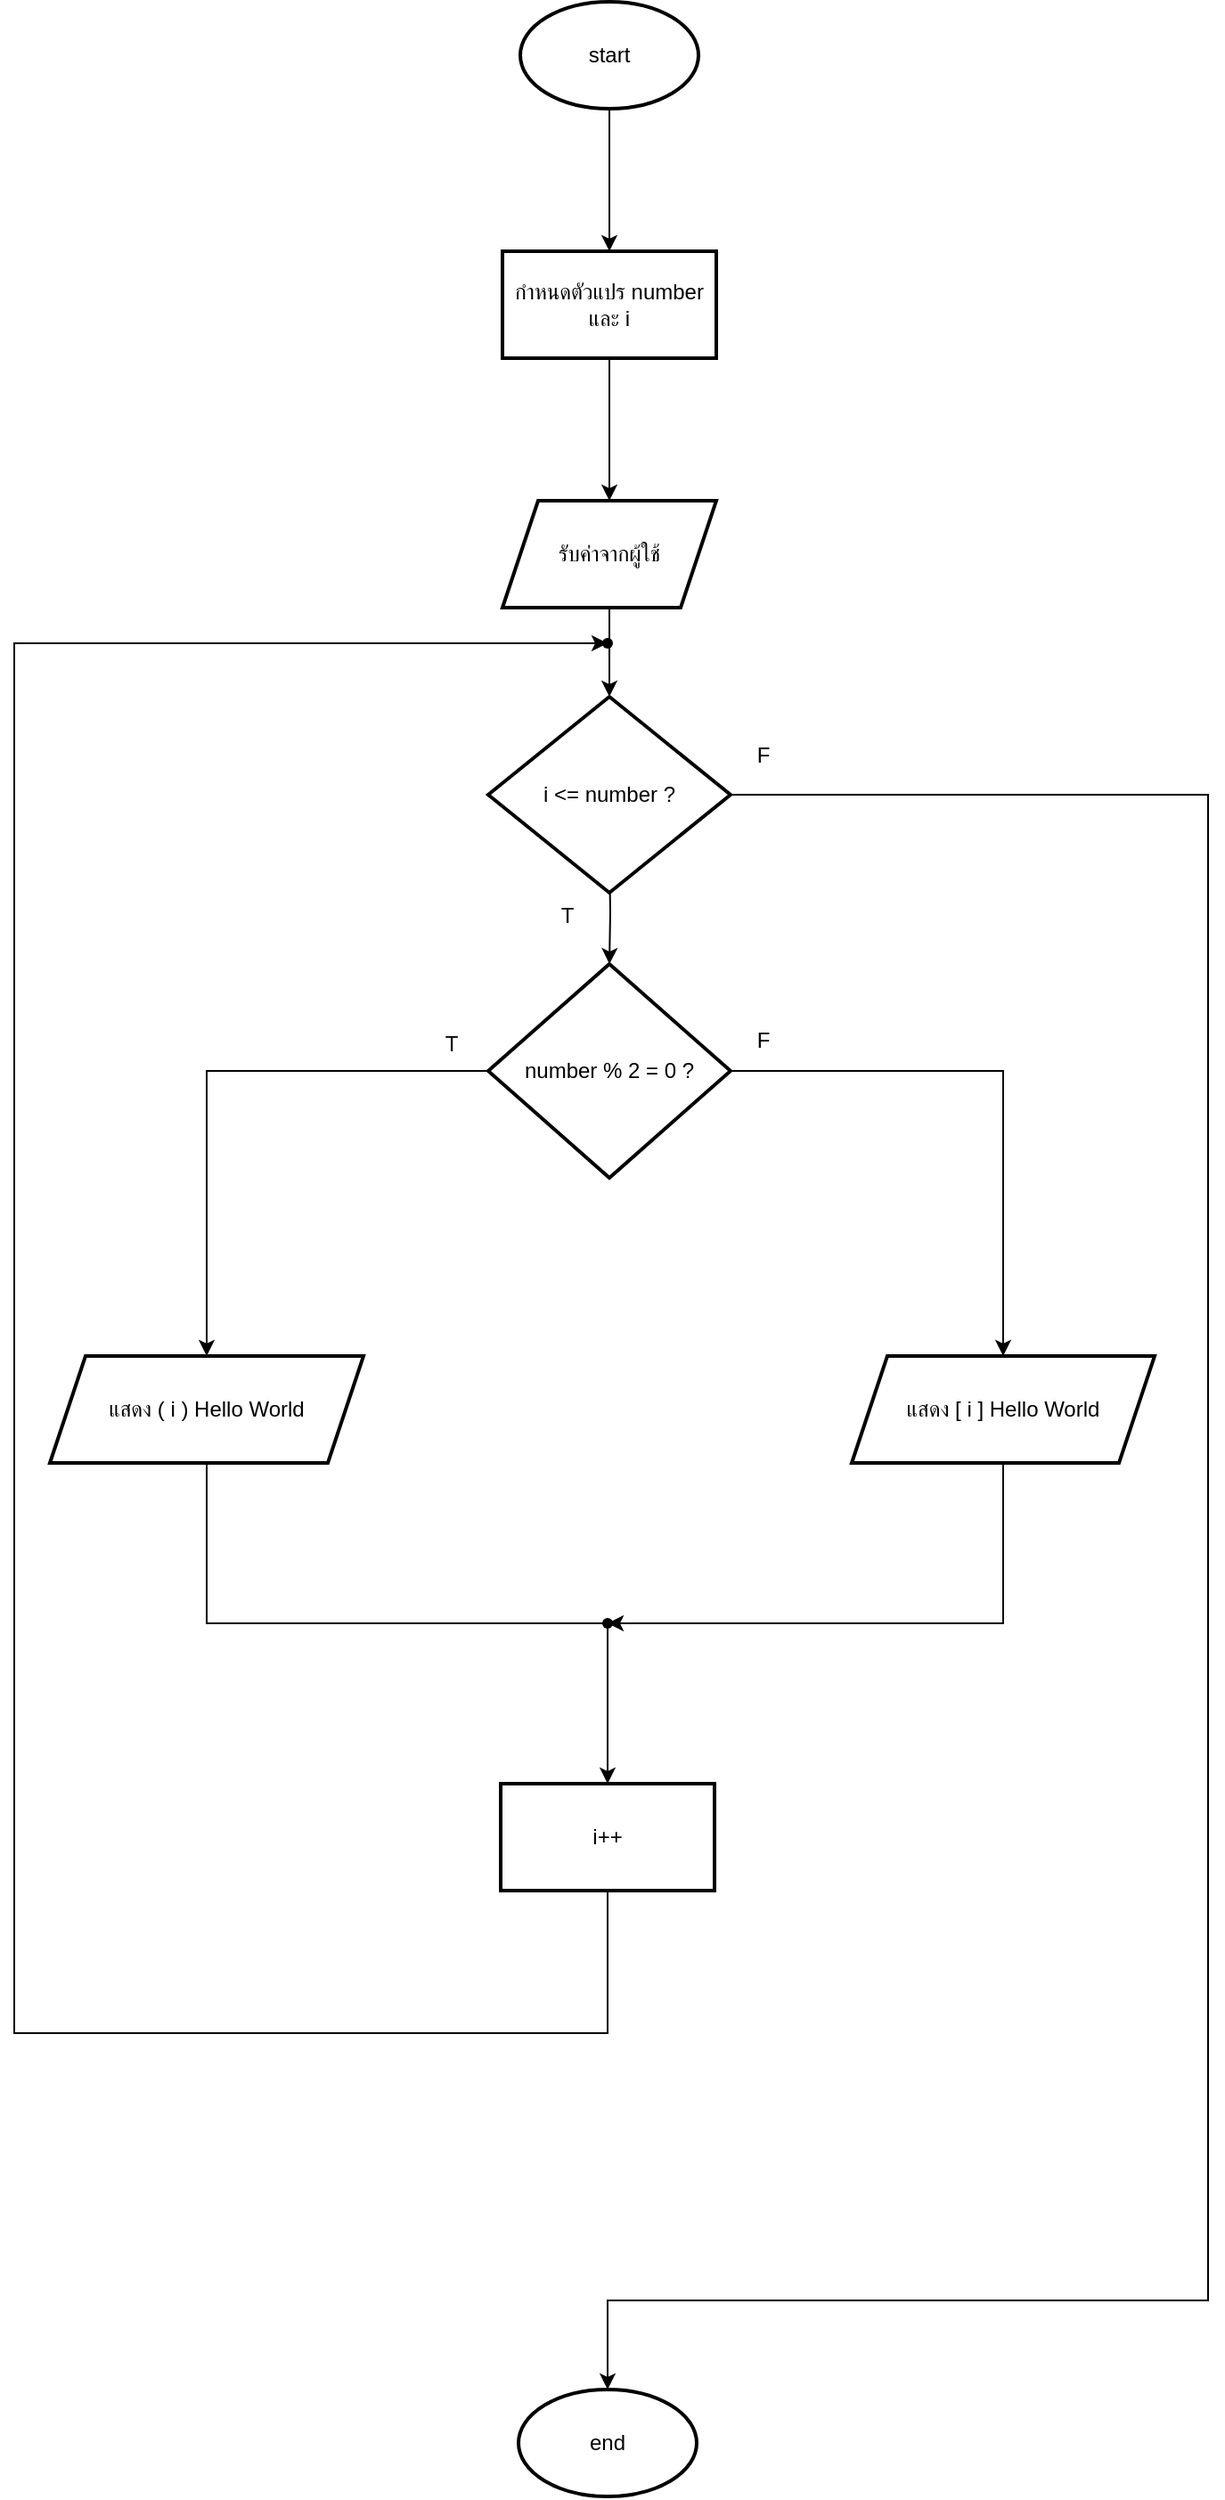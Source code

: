 <mxfile version="25.0.3">
  <diagram name="หน้า-1" id="v8S4D5SiF95TRW92XsBD">
    <mxGraphModel dx="1034" dy="446" grid="1" gridSize="10" guides="1" tooltips="1" connect="1" arrows="1" fold="1" page="1" pageScale="1" pageWidth="827" pageHeight="1169" math="0" shadow="0">
      <root>
        <mxCell id="0" />
        <mxCell id="1" parent="0" />
        <mxCell id="bbhJpUH_u_lzWdws395a-3" value="" style="edgeStyle=orthogonalEdgeStyle;rounded=0;orthogonalLoop=1;jettySize=auto;html=1;" edge="1" parent="1" source="bbhJpUH_u_lzWdws395a-1" target="bbhJpUH_u_lzWdws395a-2">
          <mxGeometry relative="1" as="geometry" />
        </mxCell>
        <mxCell id="bbhJpUH_u_lzWdws395a-1" value="start" style="strokeWidth=2;html=1;shape=mxgraph.flowchart.start_1;whiteSpace=wrap;" vertex="1" parent="1">
          <mxGeometry x="364" y="60" width="100" height="60" as="geometry" />
        </mxCell>
        <mxCell id="bbhJpUH_u_lzWdws395a-5" value="" style="edgeStyle=orthogonalEdgeStyle;rounded=0;orthogonalLoop=1;jettySize=auto;html=1;" edge="1" parent="1" source="bbhJpUH_u_lzWdws395a-2" target="bbhJpUH_u_lzWdws395a-4">
          <mxGeometry relative="1" as="geometry" />
        </mxCell>
        <mxCell id="bbhJpUH_u_lzWdws395a-2" value="กำหนดตัวแปร number และ i" style="whiteSpace=wrap;html=1;strokeWidth=2;" vertex="1" parent="1">
          <mxGeometry x="354" y="200" width="120" height="60" as="geometry" />
        </mxCell>
        <mxCell id="bbhJpUH_u_lzWdws395a-24" value="" style="edgeStyle=orthogonalEdgeStyle;rounded=0;orthogonalLoop=1;jettySize=auto;html=1;" edge="1" parent="1" source="bbhJpUH_u_lzWdws395a-4" target="bbhJpUH_u_lzWdws395a-23">
          <mxGeometry relative="1" as="geometry" />
        </mxCell>
        <mxCell id="bbhJpUH_u_lzWdws395a-4" value="รับค่าจากผู้ใช้" style="shape=parallelogram;perimeter=parallelogramPerimeter;whiteSpace=wrap;html=1;fixedSize=1;strokeWidth=2;" vertex="1" parent="1">
          <mxGeometry x="354" y="340" width="120" height="60" as="geometry" />
        </mxCell>
        <mxCell id="bbhJpUH_u_lzWdws395a-26" style="edgeStyle=orthogonalEdgeStyle;rounded=0;orthogonalLoop=1;jettySize=auto;html=1;exitX=0;exitY=0.5;exitDx=0;exitDy=0;entryX=0.5;entryY=0;entryDx=0;entryDy=0;" edge="1" parent="1" source="bbhJpUH_u_lzWdws395a-6" target="bbhJpUH_u_lzWdws395a-8">
          <mxGeometry relative="1" as="geometry" />
        </mxCell>
        <mxCell id="bbhJpUH_u_lzWdws395a-27" style="edgeStyle=orthogonalEdgeStyle;rounded=0;orthogonalLoop=1;jettySize=auto;html=1;exitX=1;exitY=0.5;exitDx=0;exitDy=0;entryX=0.5;entryY=0;entryDx=0;entryDy=0;" edge="1" parent="1" source="bbhJpUH_u_lzWdws395a-6" target="bbhJpUH_u_lzWdws395a-14">
          <mxGeometry relative="1" as="geometry" />
        </mxCell>
        <mxCell id="bbhJpUH_u_lzWdws395a-6" value="number % 2 = 0 ?" style="rhombus;whiteSpace=wrap;html=1;strokeWidth=2;" vertex="1" parent="1">
          <mxGeometry x="346" y="600" width="136" height="120" as="geometry" />
        </mxCell>
        <mxCell id="bbhJpUH_u_lzWdws395a-37" style="edgeStyle=orthogonalEdgeStyle;rounded=0;orthogonalLoop=1;jettySize=auto;html=1;exitX=0.5;exitY=1;exitDx=0;exitDy=0;" edge="1" parent="1" source="bbhJpUH_u_lzWdws395a-8" target="bbhJpUH_u_lzWdws395a-17">
          <mxGeometry relative="1" as="geometry" />
        </mxCell>
        <mxCell id="bbhJpUH_u_lzWdws395a-8" value="แสดง ( i ) Hello World" style="shape=parallelogram;perimeter=parallelogramPerimeter;whiteSpace=wrap;html=1;fixedSize=1;strokeWidth=2;" vertex="1" parent="1">
          <mxGeometry x="100" y="820" width="176" height="60" as="geometry" />
        </mxCell>
        <mxCell id="bbhJpUH_u_lzWdws395a-12" value="" style="edgeStyle=orthogonalEdgeStyle;rounded=0;orthogonalLoop=1;jettySize=auto;html=1;" edge="1" parent="1" target="bbhJpUH_u_lzWdws395a-6">
          <mxGeometry relative="1" as="geometry">
            <mxPoint x="414" y="540" as="sourcePoint" />
          </mxGeometry>
        </mxCell>
        <mxCell id="bbhJpUH_u_lzWdws395a-13" value="T" style="text;html=1;align=center;verticalAlign=middle;resizable=0;points=[];autosize=1;strokeColor=none;fillColor=none;" vertex="1" parent="1">
          <mxGeometry x="310" y="630" width="30" height="30" as="geometry" />
        </mxCell>
        <mxCell id="bbhJpUH_u_lzWdws395a-38" style="edgeStyle=orthogonalEdgeStyle;rounded=0;orthogonalLoop=1;jettySize=auto;html=1;exitX=0.5;exitY=1;exitDx=0;exitDy=0;entryX=1;entryY=0.55;entryDx=0;entryDy=0;entryPerimeter=0;" edge="1" parent="1" source="bbhJpUH_u_lzWdws395a-14" target="bbhJpUH_u_lzWdws395a-39">
          <mxGeometry relative="1" as="geometry">
            <mxPoint x="590" y="1030" as="targetPoint" />
            <Array as="points">
              <mxPoint x="635" y="970" />
            </Array>
          </mxGeometry>
        </mxCell>
        <mxCell id="bbhJpUH_u_lzWdws395a-14" value="แสดง [ i ] Hello World" style="shape=parallelogram;perimeter=parallelogramPerimeter;whiteSpace=wrap;html=1;fixedSize=1;strokeWidth=2;" vertex="1" parent="1">
          <mxGeometry x="550" y="820" width="170" height="60" as="geometry" />
        </mxCell>
        <mxCell id="bbhJpUH_u_lzWdws395a-16" value="F" style="text;html=1;align=center;verticalAlign=middle;resizable=0;points=[];autosize=1;strokeColor=none;fillColor=none;" vertex="1" parent="1">
          <mxGeometry x="485" y="628" width="30" height="30" as="geometry" />
        </mxCell>
        <mxCell id="bbhJpUH_u_lzWdws395a-40" style="edgeStyle=orthogonalEdgeStyle;rounded=0;orthogonalLoop=1;jettySize=auto;html=1;exitX=0.5;exitY=1;exitDx=0;exitDy=0;entryX=0.2;entryY=1;entryDx=0;entryDy=0;entryPerimeter=0;" edge="1" parent="1" source="bbhJpUH_u_lzWdws395a-17" target="bbhJpUH_u_lzWdws395a-41">
          <mxGeometry relative="1" as="geometry">
            <mxPoint x="80" y="450" as="targetPoint" />
            <Array as="points">
              <mxPoint x="413" y="1200" />
              <mxPoint x="80" y="1200" />
              <mxPoint x="80" y="420" />
            </Array>
          </mxGeometry>
        </mxCell>
        <mxCell id="bbhJpUH_u_lzWdws395a-17" value="i++" style="whiteSpace=wrap;html=1;strokeWidth=2;" vertex="1" parent="1">
          <mxGeometry x="353" y="1060" width="120" height="60" as="geometry" />
        </mxCell>
        <mxCell id="bbhJpUH_u_lzWdws395a-43" value="" style="edgeStyle=orthogonalEdgeStyle;rounded=0;orthogonalLoop=1;jettySize=auto;html=1;entryX=0.5;entryY=0;entryDx=0;entryDy=0;entryPerimeter=0;" edge="1" parent="1" source="bbhJpUH_u_lzWdws395a-23" target="bbhJpUH_u_lzWdws395a-44">
          <mxGeometry relative="1" as="geometry">
            <mxPoint x="570" y="505" as="targetPoint" />
            <Array as="points">
              <mxPoint x="750" y="505" />
              <mxPoint x="750" y="1350" />
              <mxPoint x="413" y="1350" />
            </Array>
          </mxGeometry>
        </mxCell>
        <mxCell id="bbhJpUH_u_lzWdws395a-23" value="i &amp;lt;= number ?" style="rhombus;whiteSpace=wrap;html=1;strokeWidth=2;" vertex="1" parent="1">
          <mxGeometry x="346" y="450" width="136" height="110" as="geometry" />
        </mxCell>
        <mxCell id="bbhJpUH_u_lzWdws395a-25" value="T" style="text;html=1;align=center;verticalAlign=middle;resizable=0;points=[];autosize=1;strokeColor=none;fillColor=none;" vertex="1" parent="1">
          <mxGeometry x="375" y="558" width="30" height="30" as="geometry" />
        </mxCell>
        <mxCell id="bbhJpUH_u_lzWdws395a-39" value="" style="shape=waypoint;sketch=0;fillStyle=solid;size=6;pointerEvents=1;points=[];fillColor=none;resizable=0;rotatable=0;perimeter=centerPerimeter;snapToPoint=1;" vertex="1" parent="1">
          <mxGeometry x="403" y="960" width="20" height="20" as="geometry" />
        </mxCell>
        <mxCell id="bbhJpUH_u_lzWdws395a-41" value="" style="shape=waypoint;sketch=0;fillStyle=solid;size=6;pointerEvents=1;points=[];fillColor=none;resizable=0;rotatable=0;perimeter=centerPerimeter;snapToPoint=1;" vertex="1" parent="1">
          <mxGeometry x="403" y="410" width="20" height="20" as="geometry" />
        </mxCell>
        <mxCell id="bbhJpUH_u_lzWdws395a-44" value="end" style="strokeWidth=2;html=1;shape=mxgraph.flowchart.start_1;whiteSpace=wrap;" vertex="1" parent="1">
          <mxGeometry x="363" y="1400" width="100" height="60" as="geometry" />
        </mxCell>
        <mxCell id="bbhJpUH_u_lzWdws395a-45" value="F" style="text;html=1;align=center;verticalAlign=middle;resizable=0;points=[];autosize=1;strokeColor=none;fillColor=none;" vertex="1" parent="1">
          <mxGeometry x="485" y="468" width="30" height="30" as="geometry" />
        </mxCell>
      </root>
    </mxGraphModel>
  </diagram>
</mxfile>
